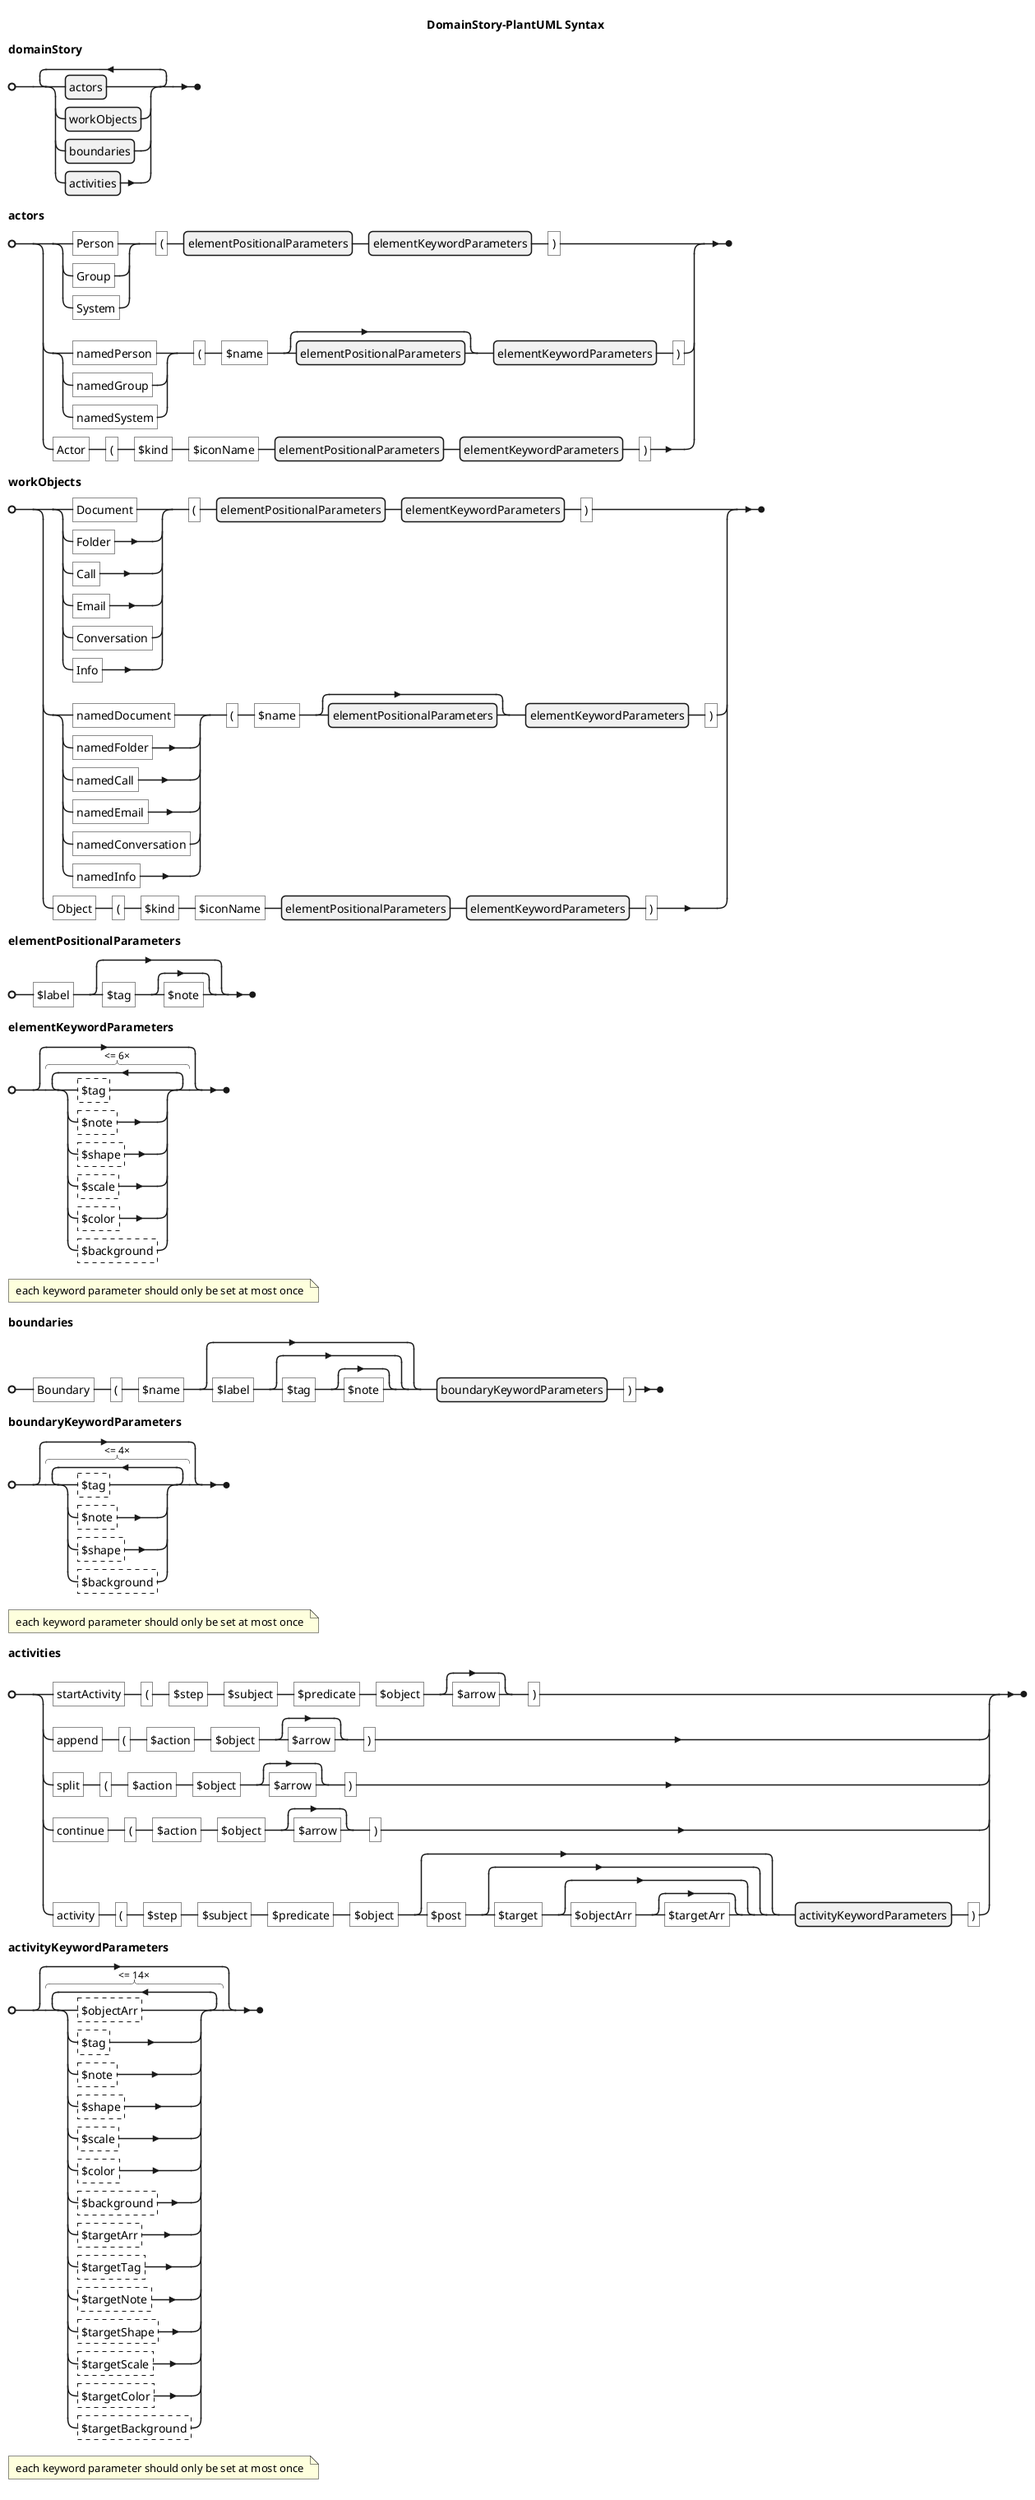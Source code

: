 @startebnf
title DomainStory-PlantUML Syntax

domainStory = { actors | workObjects | boundaries | activities }-;

actors = ( ("Person" | "Group" | "System"), "(", elementPositionalParameters, elementKeywordParameters, ")" )
    | ( ("namedPerson" | "namedGroup" | "namedSystem"), "(", "$name", [ elementPositionalParameters ], elementKeywordParameters, ")" )
    | ( "Actor", "(", "$kind", "$iconName", elementPositionalParameters, elementKeywordParameters, ")" );

workObjects = ( ("Document" | "Folder" | "Call" | "Email" | "Conversation" | "Info"), "(", elementPositionalParameters, elementKeywordParameters, ")" )
    | ( ("namedDocument" | "namedFolder" | "namedCall" | "namedEmail" | "namedConversation" | "namedInfo"), "(", "$name", [ elementPositionalParameters ], elementKeywordParameters, ")" )
    | ( "Object", "(", "$kind", "$iconName", elementPositionalParameters, elementKeywordParameters, ")" );

elementPositionalParameters = "$label", ["$tag", ["$note"] ];

elementKeywordParameters = [ "<= 6" * ( ?$tag? | ?$note? | ?$shape? | ?$scale? | ?$color? | ?$background? ) ];
(* each keyword parameter should only be set at most once *)

boundaries = "Boundary", "(", "$name", [ "$label", ["$tag", ["$note"] ] ], boundaryKeywordParameters, ")";

boundaryKeywordParameters = [ "<= 4" * ( ?$tag? | ?$note? | ?$shape? | ?$background? ) ];
(* each keyword parameter should only be set at most once *)

activities = ( "startActivity", "(", "$step", "$subject", "$predicate", "$object", [ "$arrow" ], ")" )
    | ( "append", "(", "$action", "$object", [ "$arrow" ], ")" )
    | ( "split", "(", "$action", "$object", [ "$arrow" ], ")" )
    | ( "continue", "(", "$action", "$object", [ "$arrow" ], ")" )
    | ( "activity", "(", "$step", "$subject", "$predicate", "$object",\
        [ "$post", ["$target", [ "$objectArr", ["$targetArr"] ] ] ], activityKeywordParameters,")" );

activityKeywordParameters = [ "<= 14" * ( ?$objectArr? |?$tag? | ?$note? | ?$shape? | ?$scale? | ?$color? | ?$background?
    | ?$targetArr? | ?$targetTag? | ?$targetNote? | ?$targetShape? | ?$targetScale? | ?$targetColor? | ?$targetBackground? ) ];
(* each keyword parameter should only be set at most once *)
@endebnf
